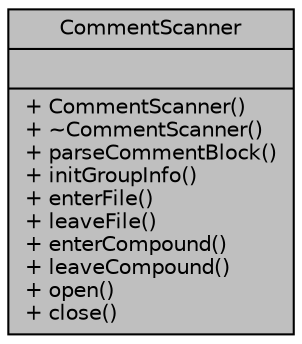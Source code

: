 digraph "CommentScanner"
{
 // LATEX_PDF_SIZE
  edge [fontname="Helvetica",fontsize="10",labelfontname="Helvetica",labelfontsize="10"];
  node [fontname="Helvetica",fontsize="10",shape=record];
  Node1 [label="{CommentScanner\n||+ CommentScanner()\l+ ~CommentScanner()\l+ parseCommentBlock()\l+ initGroupInfo()\l+ enterFile()\l+ leaveFile()\l+ enterCompound()\l+ leaveCompound()\l+ open()\l+ close()\l}",height=0.2,width=0.4,color="black", fillcolor="grey75", style="filled", fontcolor="black",tooltip=" "];
}
